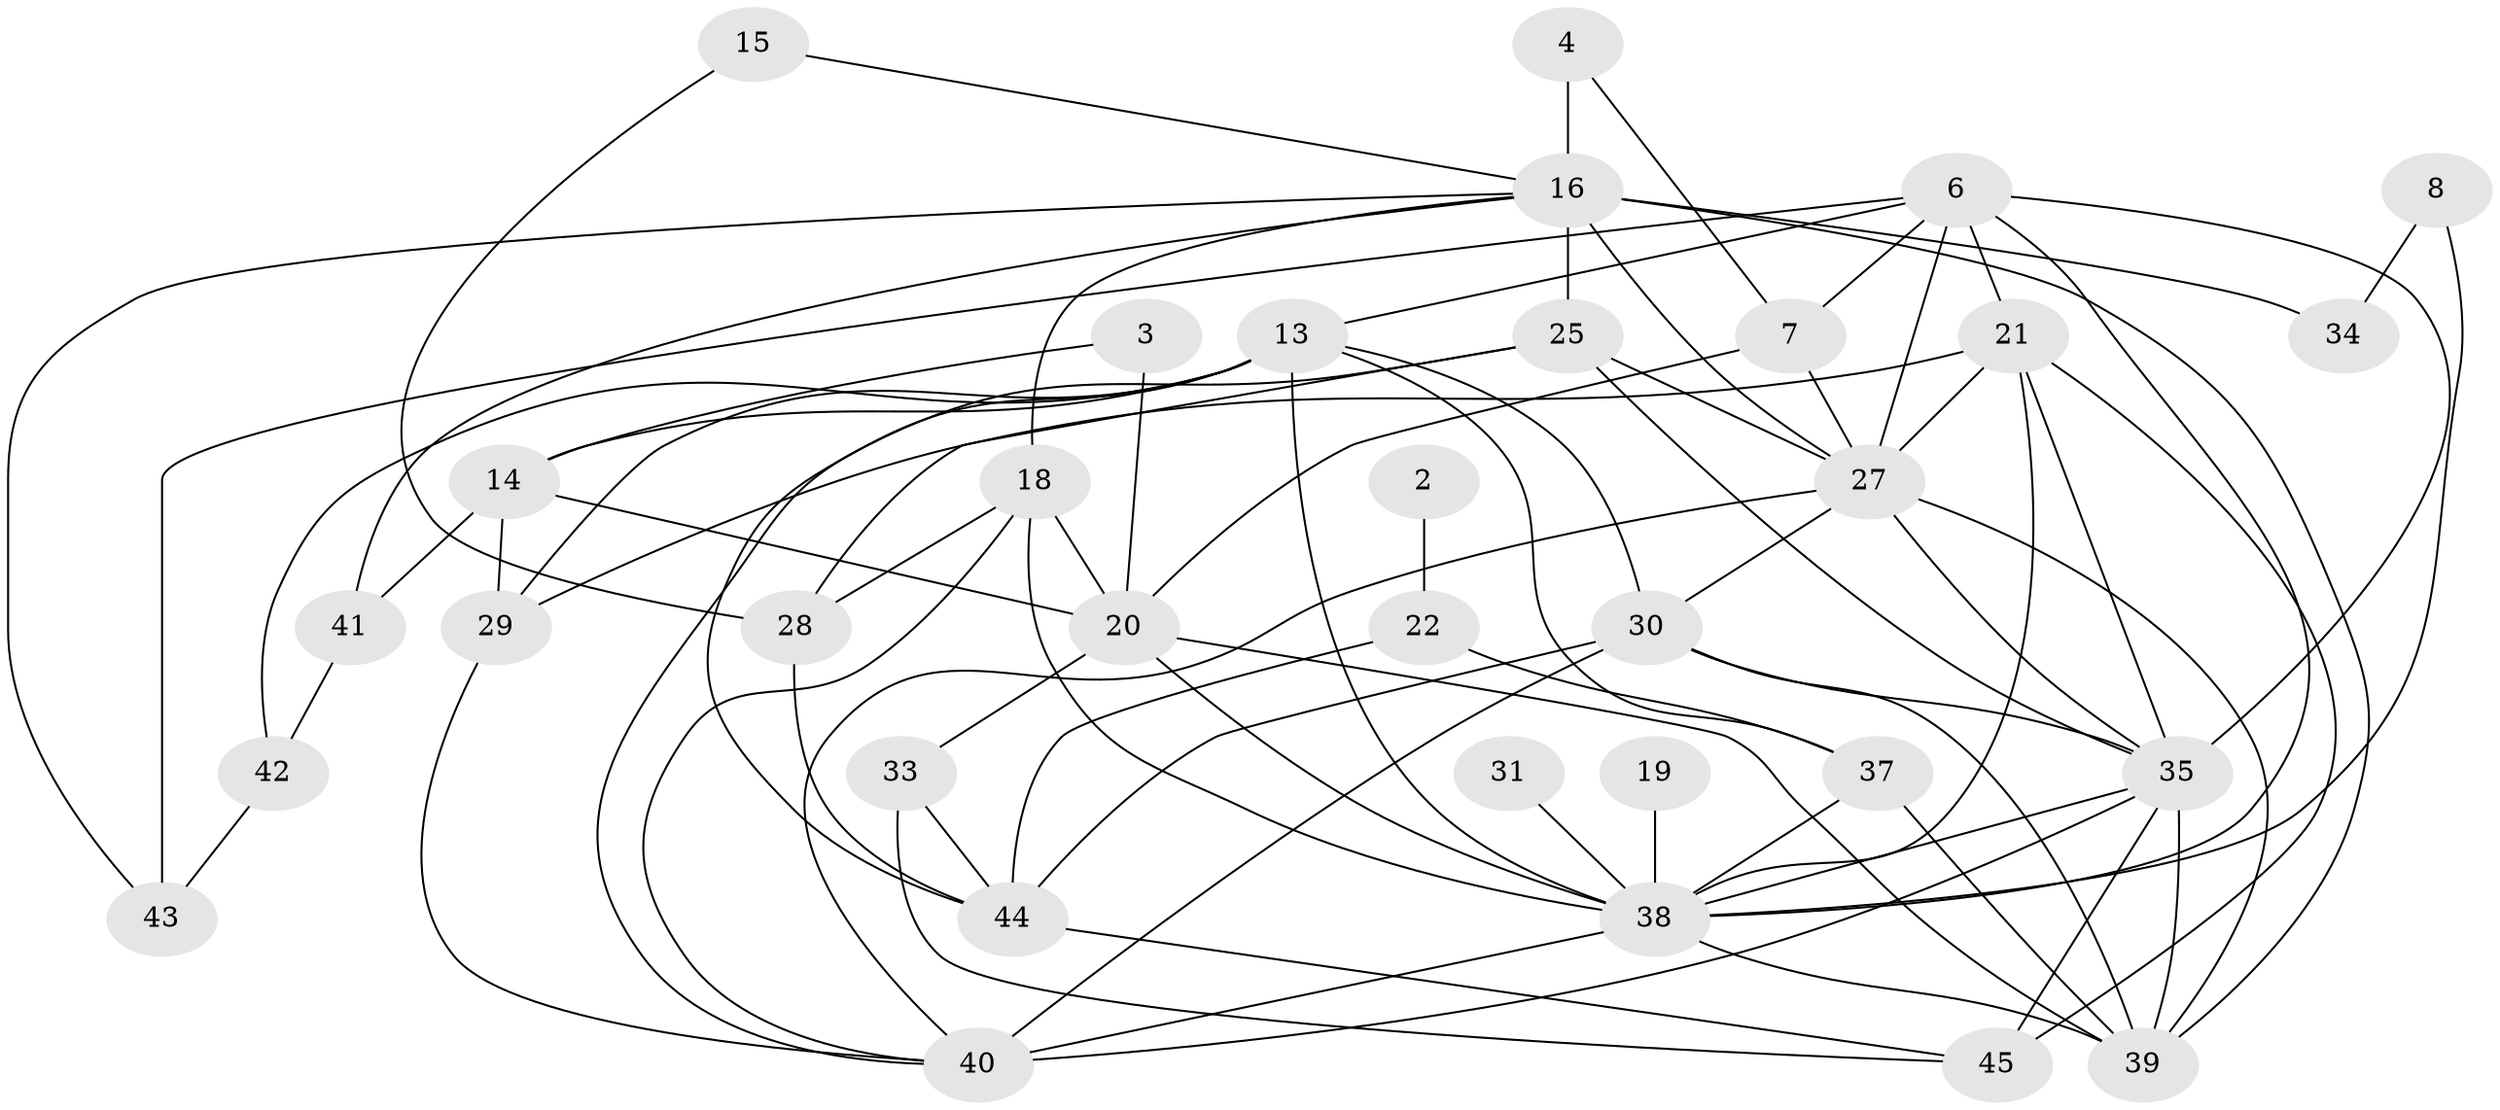 // original degree distribution, {5: 0.10738255033557047, 2: 0.24161073825503357, 1: 0.174496644295302, 3: 0.2684563758389262, 0: 0.06711409395973154, 4: 0.10738255033557047, 8: 0.006711409395973154, 6: 0.026845637583892617}
// Generated by graph-tools (version 1.1) at 2025/35/03/04/25 23:35:51]
// undirected, 33 vertices, 78 edges
graph export_dot {
  node [color=gray90,style=filled];
  2;
  3;
  4;
  6;
  7;
  8;
  13;
  14;
  15;
  16;
  18;
  19;
  20;
  21;
  22;
  25;
  27;
  28;
  29;
  30;
  31;
  33;
  34;
  35;
  37;
  38;
  39;
  40;
  41;
  42;
  43;
  44;
  45;
  2 -- 22 [weight=1.0];
  3 -- 14 [weight=1.0];
  3 -- 20 [weight=1.0];
  4 -- 7 [weight=1.0];
  4 -- 16 [weight=2.0];
  6 -- 7 [weight=1.0];
  6 -- 13 [weight=1.0];
  6 -- 21 [weight=1.0];
  6 -- 27 [weight=1.0];
  6 -- 35 [weight=2.0];
  6 -- 38 [weight=3.0];
  6 -- 43 [weight=3.0];
  7 -- 20 [weight=1.0];
  7 -- 27 [weight=2.0];
  8 -- 34 [weight=1.0];
  8 -- 38 [weight=1.0];
  13 -- 14 [weight=1.0];
  13 -- 29 [weight=1.0];
  13 -- 30 [weight=1.0];
  13 -- 37 [weight=1.0];
  13 -- 38 [weight=1.0];
  13 -- 42 [weight=2.0];
  13 -- 44 [weight=1.0];
  14 -- 20 [weight=1.0];
  14 -- 29 [weight=1.0];
  14 -- 41 [weight=1.0];
  15 -- 16 [weight=1.0];
  15 -- 28 [weight=1.0];
  16 -- 18 [weight=1.0];
  16 -- 25 [weight=1.0];
  16 -- 27 [weight=1.0];
  16 -- 34 [weight=1.0];
  16 -- 39 [weight=1.0];
  16 -- 41 [weight=1.0];
  16 -- 43 [weight=1.0];
  18 -- 20 [weight=1.0];
  18 -- 28 [weight=1.0];
  18 -- 38 [weight=1.0];
  18 -- 40 [weight=1.0];
  19 -- 38 [weight=1.0];
  20 -- 33 [weight=1.0];
  20 -- 38 [weight=1.0];
  20 -- 39 [weight=1.0];
  21 -- 27 [weight=1.0];
  21 -- 29 [weight=1.0];
  21 -- 35 [weight=1.0];
  21 -- 38 [weight=1.0];
  21 -- 45 [weight=1.0];
  22 -- 37 [weight=1.0];
  22 -- 44 [weight=1.0];
  25 -- 27 [weight=1.0];
  25 -- 28 [weight=1.0];
  25 -- 35 [weight=2.0];
  25 -- 40 [weight=1.0];
  27 -- 30 [weight=1.0];
  27 -- 35 [weight=1.0];
  27 -- 39 [weight=1.0];
  27 -- 40 [weight=1.0];
  28 -- 44 [weight=1.0];
  29 -- 40 [weight=1.0];
  30 -- 35 [weight=1.0];
  30 -- 39 [weight=1.0];
  30 -- 40 [weight=1.0];
  30 -- 44 [weight=2.0];
  31 -- 38 [weight=2.0];
  33 -- 44 [weight=1.0];
  33 -- 45 [weight=1.0];
  35 -- 38 [weight=1.0];
  35 -- 39 [weight=1.0];
  35 -- 40 [weight=1.0];
  35 -- 45 [weight=2.0];
  37 -- 38 [weight=1.0];
  37 -- 39 [weight=1.0];
  38 -- 39 [weight=1.0];
  38 -- 40 [weight=2.0];
  41 -- 42 [weight=1.0];
  42 -- 43 [weight=1.0];
  44 -- 45 [weight=1.0];
}
